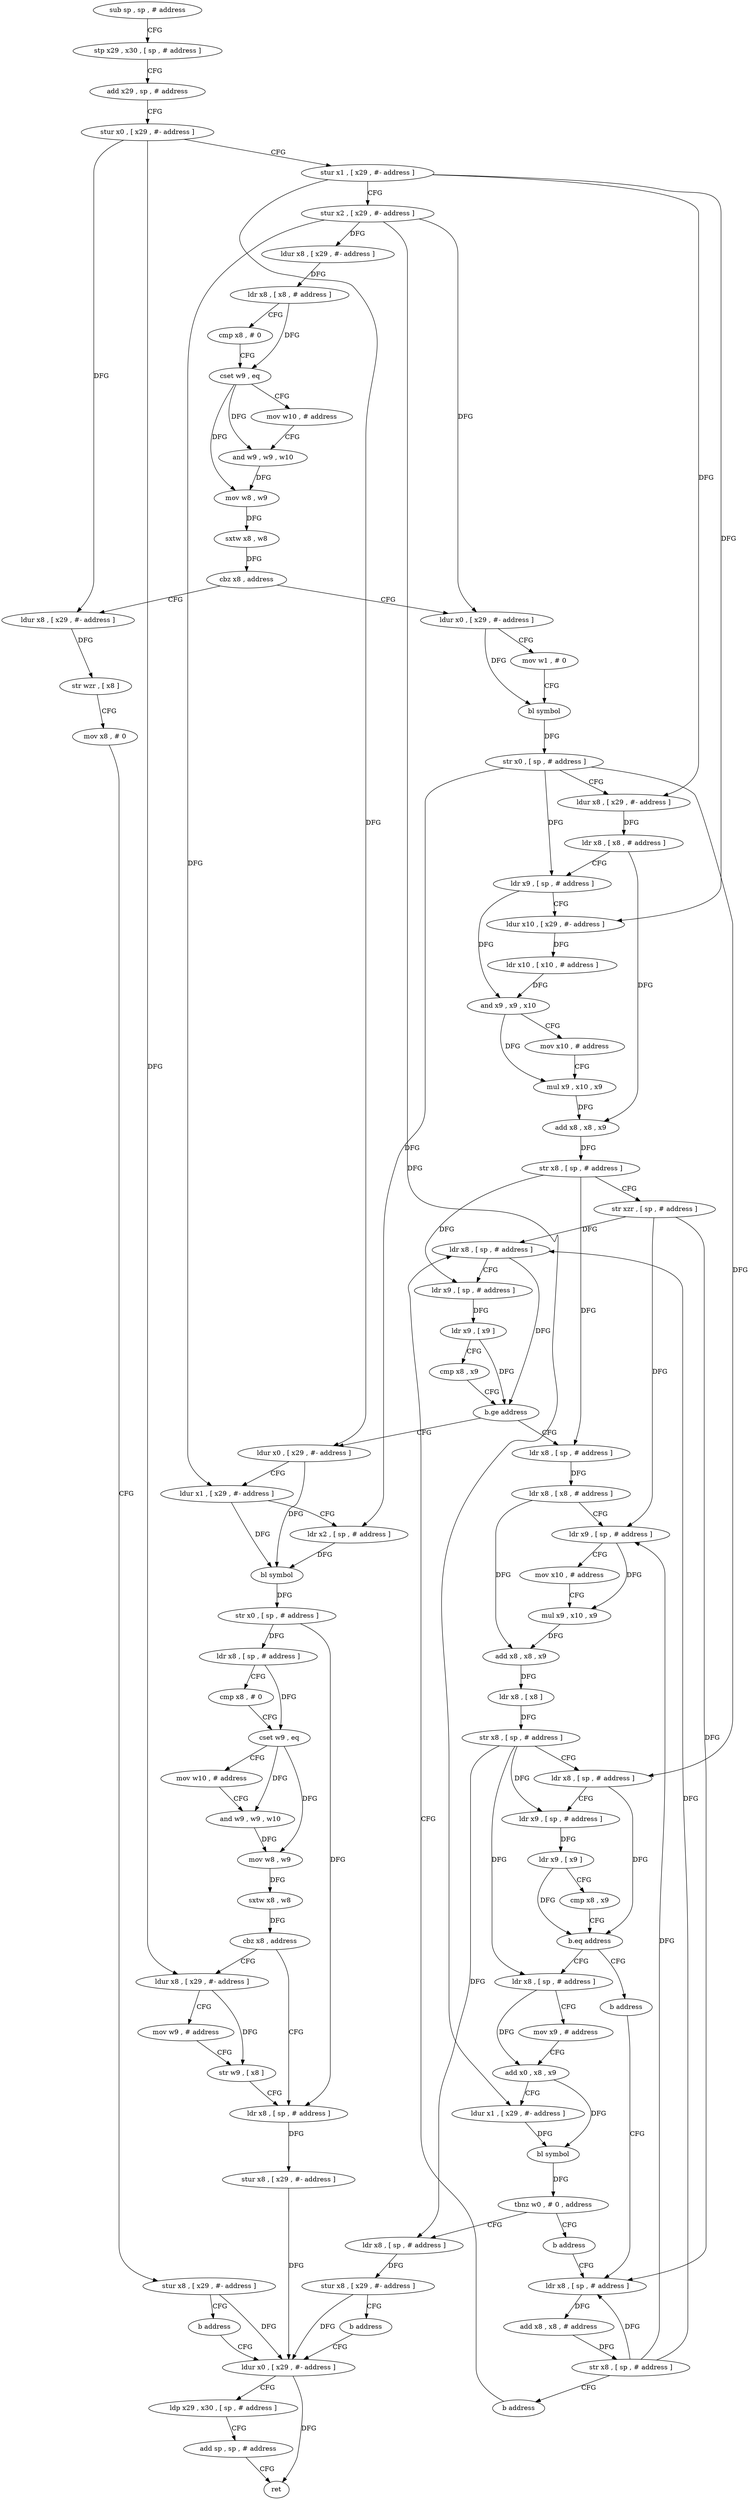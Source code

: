 digraph "func" {
"4308152" [label = "sub sp , sp , # address" ]
"4308156" [label = "stp x29 , x30 , [ sp , # address ]" ]
"4308160" [label = "add x29 , sp , # address" ]
"4308164" [label = "stur x0 , [ x29 , #- address ]" ]
"4308168" [label = "stur x1 , [ x29 , #- address ]" ]
"4308172" [label = "stur x2 , [ x29 , #- address ]" ]
"4308176" [label = "ldur x8 , [ x29 , #- address ]" ]
"4308180" [label = "ldr x8 , [ x8 , # address ]" ]
"4308184" [label = "cmp x8 , # 0" ]
"4308188" [label = "cset w9 , eq" ]
"4308192" [label = "mov w10 , # address" ]
"4308196" [label = "and w9 , w9 , w10" ]
"4308200" [label = "mov w8 , w9" ]
"4308204" [label = "sxtw x8 , w8" ]
"4308208" [label = "cbz x8 , address" ]
"4308232" [label = "ldur x0 , [ x29 , #- address ]" ]
"4308212" [label = "ldur x8 , [ x29 , #- address ]" ]
"4308236" [label = "mov w1 , # 0" ]
"4308240" [label = "bl symbol" ]
"4308244" [label = "str x0 , [ sp , # address ]" ]
"4308248" [label = "ldur x8 , [ x29 , #- address ]" ]
"4308252" [label = "ldr x8 , [ x8 , # address ]" ]
"4308256" [label = "ldr x9 , [ sp , # address ]" ]
"4308260" [label = "ldur x10 , [ x29 , #- address ]" ]
"4308264" [label = "ldr x10 , [ x10 , # address ]" ]
"4308268" [label = "and x9 , x9 , x10" ]
"4308272" [label = "mov x10 , # address" ]
"4308276" [label = "mul x9 , x10 , x9" ]
"4308280" [label = "add x8 , x8 , x9" ]
"4308284" [label = "str x8 , [ sp , # address ]" ]
"4308288" [label = "str xzr , [ sp , # address ]" ]
"4308292" [label = "ldr x8 , [ sp , # address ]" ]
"4308216" [label = "str wzr , [ x8 ]" ]
"4308220" [label = "mov x8 , # 0" ]
"4308224" [label = "stur x8 , [ x29 , #- address ]" ]
"4308228" [label = "b address" ]
"4308496" [label = "ldur x0 , [ x29 , #- address ]" ]
"4308424" [label = "ldur x0 , [ x29 , #- address ]" ]
"4308428" [label = "ldur x1 , [ x29 , #- address ]" ]
"4308432" [label = "ldr x2 , [ sp , # address ]" ]
"4308436" [label = "bl symbol" ]
"4308440" [label = "str x0 , [ sp , # address ]" ]
"4308444" [label = "ldr x8 , [ sp , # address ]" ]
"4308448" [label = "cmp x8 , # 0" ]
"4308452" [label = "cset w9 , eq" ]
"4308456" [label = "mov w10 , # address" ]
"4308460" [label = "and w9 , w9 , w10" ]
"4308464" [label = "mov w8 , w9" ]
"4308468" [label = "sxtw x8 , w8" ]
"4308472" [label = "cbz x8 , address" ]
"4308488" [label = "ldr x8 , [ sp , # address ]" ]
"4308476" [label = "ldur x8 , [ x29 , #- address ]" ]
"4308312" [label = "ldr x8 , [ sp , # address ]" ]
"4308316" [label = "ldr x8 , [ x8 , # address ]" ]
"4308320" [label = "ldr x9 , [ sp , # address ]" ]
"4308324" [label = "mov x10 , # address" ]
"4308328" [label = "mul x9 , x10 , x9" ]
"4308332" [label = "add x8 , x8 , x9" ]
"4308336" [label = "ldr x8 , [ x8 ]" ]
"4308340" [label = "str x8 , [ sp , # address ]" ]
"4308344" [label = "ldr x8 , [ sp , # address ]" ]
"4308348" [label = "ldr x9 , [ sp , # address ]" ]
"4308352" [label = "ldr x9 , [ x9 ]" ]
"4308356" [label = "cmp x8 , x9" ]
"4308360" [label = "b.eq address" ]
"4308368" [label = "ldr x8 , [ sp , # address ]" ]
"4308364" [label = "b address" ]
"4308500" [label = "ldp x29 , x30 , [ sp , # address ]" ]
"4308504" [label = "add sp , sp , # address" ]
"4308508" [label = "ret" ]
"4308492" [label = "stur x8 , [ x29 , #- address ]" ]
"4308480" [label = "mov w9 , # address" ]
"4308484" [label = "str w9 , [ x8 ]" ]
"4308372" [label = "mov x9 , # address" ]
"4308376" [label = "add x0 , x8 , x9" ]
"4308380" [label = "ldur x1 , [ x29 , #- address ]" ]
"4308384" [label = "bl symbol" ]
"4308388" [label = "tbnz w0 , # 0 , address" ]
"4308396" [label = "ldr x8 , [ sp , # address ]" ]
"4308392" [label = "b address" ]
"4308408" [label = "ldr x8 , [ sp , # address ]" ]
"4308400" [label = "stur x8 , [ x29 , #- address ]" ]
"4308404" [label = "b address" ]
"4308412" [label = "add x8 , x8 , # address" ]
"4308416" [label = "str x8 , [ sp , # address ]" ]
"4308420" [label = "b address" ]
"4308296" [label = "ldr x9 , [ sp , # address ]" ]
"4308300" [label = "ldr x9 , [ x9 ]" ]
"4308304" [label = "cmp x8 , x9" ]
"4308308" [label = "b.ge address" ]
"4308152" -> "4308156" [ label = "CFG" ]
"4308156" -> "4308160" [ label = "CFG" ]
"4308160" -> "4308164" [ label = "CFG" ]
"4308164" -> "4308168" [ label = "CFG" ]
"4308164" -> "4308212" [ label = "DFG" ]
"4308164" -> "4308476" [ label = "DFG" ]
"4308168" -> "4308172" [ label = "CFG" ]
"4308168" -> "4308248" [ label = "DFG" ]
"4308168" -> "4308260" [ label = "DFG" ]
"4308168" -> "4308424" [ label = "DFG" ]
"4308172" -> "4308176" [ label = "DFG" ]
"4308172" -> "4308232" [ label = "DFG" ]
"4308172" -> "4308428" [ label = "DFG" ]
"4308172" -> "4308380" [ label = "DFG" ]
"4308176" -> "4308180" [ label = "DFG" ]
"4308180" -> "4308184" [ label = "CFG" ]
"4308180" -> "4308188" [ label = "DFG" ]
"4308184" -> "4308188" [ label = "CFG" ]
"4308188" -> "4308192" [ label = "CFG" ]
"4308188" -> "4308196" [ label = "DFG" ]
"4308188" -> "4308200" [ label = "DFG" ]
"4308192" -> "4308196" [ label = "CFG" ]
"4308196" -> "4308200" [ label = "DFG" ]
"4308200" -> "4308204" [ label = "DFG" ]
"4308204" -> "4308208" [ label = "DFG" ]
"4308208" -> "4308232" [ label = "CFG" ]
"4308208" -> "4308212" [ label = "CFG" ]
"4308232" -> "4308236" [ label = "CFG" ]
"4308232" -> "4308240" [ label = "DFG" ]
"4308212" -> "4308216" [ label = "DFG" ]
"4308236" -> "4308240" [ label = "CFG" ]
"4308240" -> "4308244" [ label = "DFG" ]
"4308244" -> "4308248" [ label = "CFG" ]
"4308244" -> "4308256" [ label = "DFG" ]
"4308244" -> "4308432" [ label = "DFG" ]
"4308244" -> "4308344" [ label = "DFG" ]
"4308248" -> "4308252" [ label = "DFG" ]
"4308252" -> "4308256" [ label = "CFG" ]
"4308252" -> "4308280" [ label = "DFG" ]
"4308256" -> "4308260" [ label = "CFG" ]
"4308256" -> "4308268" [ label = "DFG" ]
"4308260" -> "4308264" [ label = "DFG" ]
"4308264" -> "4308268" [ label = "DFG" ]
"4308268" -> "4308272" [ label = "CFG" ]
"4308268" -> "4308276" [ label = "DFG" ]
"4308272" -> "4308276" [ label = "CFG" ]
"4308276" -> "4308280" [ label = "DFG" ]
"4308280" -> "4308284" [ label = "DFG" ]
"4308284" -> "4308288" [ label = "CFG" ]
"4308284" -> "4308296" [ label = "DFG" ]
"4308284" -> "4308312" [ label = "DFG" ]
"4308288" -> "4308292" [ label = "DFG" ]
"4308288" -> "4308320" [ label = "DFG" ]
"4308288" -> "4308408" [ label = "DFG" ]
"4308292" -> "4308296" [ label = "CFG" ]
"4308292" -> "4308308" [ label = "DFG" ]
"4308216" -> "4308220" [ label = "CFG" ]
"4308220" -> "4308224" [ label = "CFG" ]
"4308224" -> "4308228" [ label = "CFG" ]
"4308224" -> "4308496" [ label = "DFG" ]
"4308228" -> "4308496" [ label = "CFG" ]
"4308496" -> "4308500" [ label = "CFG" ]
"4308496" -> "4308508" [ label = "DFG" ]
"4308424" -> "4308428" [ label = "CFG" ]
"4308424" -> "4308436" [ label = "DFG" ]
"4308428" -> "4308432" [ label = "CFG" ]
"4308428" -> "4308436" [ label = "DFG" ]
"4308432" -> "4308436" [ label = "DFG" ]
"4308436" -> "4308440" [ label = "DFG" ]
"4308440" -> "4308444" [ label = "DFG" ]
"4308440" -> "4308488" [ label = "DFG" ]
"4308444" -> "4308448" [ label = "CFG" ]
"4308444" -> "4308452" [ label = "DFG" ]
"4308448" -> "4308452" [ label = "CFG" ]
"4308452" -> "4308456" [ label = "CFG" ]
"4308452" -> "4308460" [ label = "DFG" ]
"4308452" -> "4308464" [ label = "DFG" ]
"4308456" -> "4308460" [ label = "CFG" ]
"4308460" -> "4308464" [ label = "DFG" ]
"4308464" -> "4308468" [ label = "DFG" ]
"4308468" -> "4308472" [ label = "DFG" ]
"4308472" -> "4308488" [ label = "CFG" ]
"4308472" -> "4308476" [ label = "CFG" ]
"4308488" -> "4308492" [ label = "DFG" ]
"4308476" -> "4308480" [ label = "CFG" ]
"4308476" -> "4308484" [ label = "DFG" ]
"4308312" -> "4308316" [ label = "DFG" ]
"4308316" -> "4308320" [ label = "CFG" ]
"4308316" -> "4308332" [ label = "DFG" ]
"4308320" -> "4308324" [ label = "CFG" ]
"4308320" -> "4308328" [ label = "DFG" ]
"4308324" -> "4308328" [ label = "CFG" ]
"4308328" -> "4308332" [ label = "DFG" ]
"4308332" -> "4308336" [ label = "DFG" ]
"4308336" -> "4308340" [ label = "DFG" ]
"4308340" -> "4308344" [ label = "CFG" ]
"4308340" -> "4308348" [ label = "DFG" ]
"4308340" -> "4308368" [ label = "DFG" ]
"4308340" -> "4308396" [ label = "DFG" ]
"4308344" -> "4308348" [ label = "CFG" ]
"4308344" -> "4308360" [ label = "DFG" ]
"4308348" -> "4308352" [ label = "DFG" ]
"4308352" -> "4308356" [ label = "CFG" ]
"4308352" -> "4308360" [ label = "DFG" ]
"4308356" -> "4308360" [ label = "CFG" ]
"4308360" -> "4308368" [ label = "CFG" ]
"4308360" -> "4308364" [ label = "CFG" ]
"4308368" -> "4308372" [ label = "CFG" ]
"4308368" -> "4308376" [ label = "DFG" ]
"4308364" -> "4308408" [ label = "CFG" ]
"4308500" -> "4308504" [ label = "CFG" ]
"4308504" -> "4308508" [ label = "CFG" ]
"4308492" -> "4308496" [ label = "DFG" ]
"4308480" -> "4308484" [ label = "CFG" ]
"4308484" -> "4308488" [ label = "CFG" ]
"4308372" -> "4308376" [ label = "CFG" ]
"4308376" -> "4308380" [ label = "CFG" ]
"4308376" -> "4308384" [ label = "DFG" ]
"4308380" -> "4308384" [ label = "DFG" ]
"4308384" -> "4308388" [ label = "DFG" ]
"4308388" -> "4308396" [ label = "CFG" ]
"4308388" -> "4308392" [ label = "CFG" ]
"4308396" -> "4308400" [ label = "DFG" ]
"4308392" -> "4308408" [ label = "CFG" ]
"4308408" -> "4308412" [ label = "DFG" ]
"4308400" -> "4308404" [ label = "CFG" ]
"4308400" -> "4308496" [ label = "DFG" ]
"4308404" -> "4308496" [ label = "CFG" ]
"4308412" -> "4308416" [ label = "DFG" ]
"4308416" -> "4308420" [ label = "CFG" ]
"4308416" -> "4308292" [ label = "DFG" ]
"4308416" -> "4308320" [ label = "DFG" ]
"4308416" -> "4308408" [ label = "DFG" ]
"4308420" -> "4308292" [ label = "CFG" ]
"4308296" -> "4308300" [ label = "DFG" ]
"4308300" -> "4308304" [ label = "CFG" ]
"4308300" -> "4308308" [ label = "DFG" ]
"4308304" -> "4308308" [ label = "CFG" ]
"4308308" -> "4308424" [ label = "CFG" ]
"4308308" -> "4308312" [ label = "CFG" ]
}
